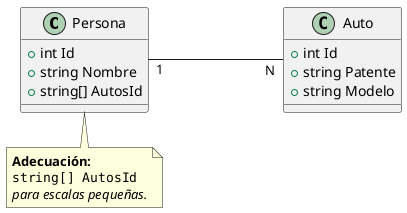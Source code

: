 @startuml

left to right direction

class Persona {
    + int Id
    + string Nombre
    + string[] AutosId
}

note bottom of Persona
    **Adecuación:**
    ""string[] AutosId""
    //para escalas pequeñas.//
end note

class Auto {
    + int Id
    + string Patente
    + string Modelo
}

Persona "1"---"N" Auto

@enduml